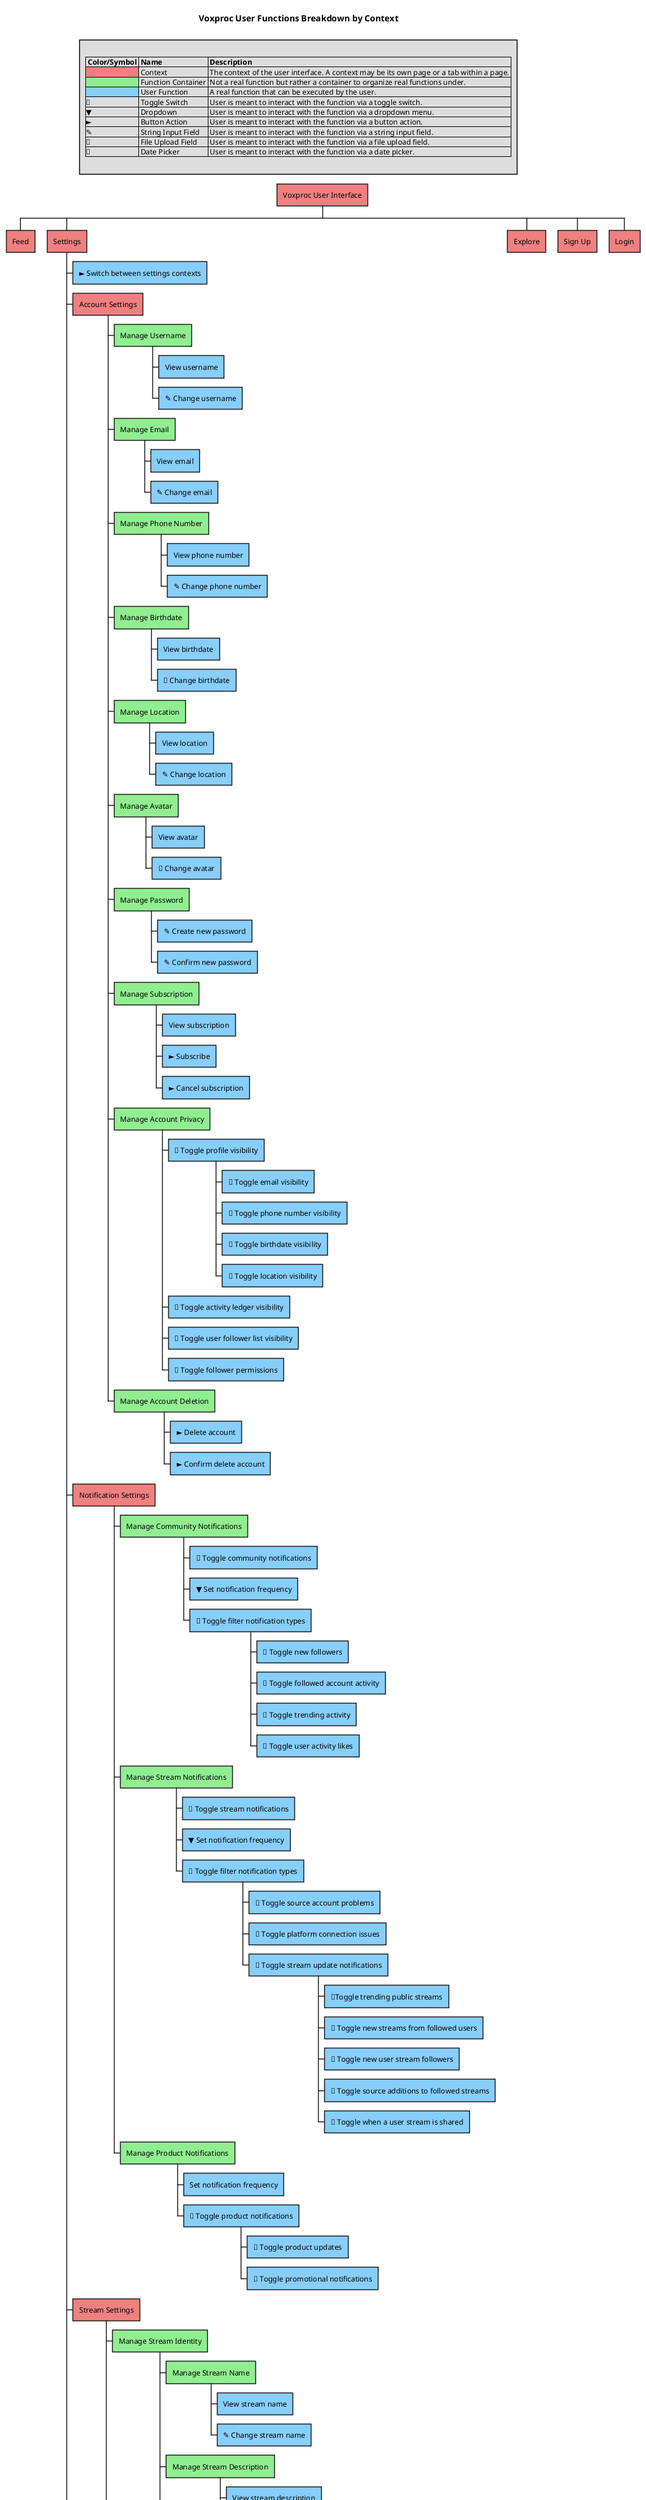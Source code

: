 @startwbs voxproc-user-functions

title Voxproc User Functions Breakdown by Context

legend top

  |= Color/Symbol |= Name |= Description |
  |<#LightCoral>| Context | The context of the user interface. A context may be its own page or a tab within a page. |
  |<#LightGreen>| Function Container | Not a real function but rather a container to organize real functions under. |
  |<#LightSkyBlue>| User Function | A real function that can be executed by the user. |
  |🔘| Toggle Switch | User is meant to interact with the function via a toggle switch. |
  |▼| Dropdown | User is meant to interact with the function via a dropdown menu. |
  |►| Button Action | User is meant to interact with the function via a button action. |
  |✎| String Input Field | User is meant to interact with the function via a string input field. |
  |📁| File Upload Field | User is meant to interact with the function via a file upload field. |
  |📅| Date Picker | User is meant to interact with the function via a date picker. |
  
endlegend

*[#LightCoral] Voxproc User Interface

'--------------------FEED--------------------
**[#LightCoral] Feed

'--------------------SETTINGS--------------------
**[#LightCoral] Settings
***[#LightSkyBlue] ► Switch between settings contexts
'### ACCOUNT SETTINGS
***[#LightCoral] Account Settings
****[#LightGreen] Manage Username
*****[#LightSkyBlue] View username
*****[#LightSkyBlue] ✎ Change username
****[#LightGreen] Manage Email
*****[#LightSkyBlue] View email
*****[#LightSkyBlue] ✎ Change email
****[#LightGreen] Manage Phone Number
*****[#LightSkyBlue] View phone number
*****[#LightSkyBlue] ✎ Change phone number
****[#LightGreen] Manage Birthdate
*****[#LightSkyBlue] View birthdate
*****[#LightSkyBlue] 📅 Change birthdate
****[#LightGreen] Manage Location
*****[#LightSkyBlue] View location
*****[#LightSkyBlue] ✎ Change location
****[#LightGreen] Manage Avatar
*****[#LightSkyBlue] View avatar
*****[#LightSkyBlue] 📁 Change avatar
****[#LightGreen] Manage Password
*****[#LightSkyBlue] ✎ Create new password
*****[#LightSkyBlue] ✎ Confirm new password
****[#LightGreen] Manage Subscription
*****[#LightSkyBlue] View subscription
*****[#LightSkyBlue] ► Subscribe
*****[#LightSkyBlue] ► Cancel subscription
****[#LightGreen] Manage Account Privacy
*****[#LightSkyBlue] 🔘 Toggle profile visibility
******[#LightSkyBlue] 🔘 Toggle email visibility
******[#LightSkyBlue] 🔘 Toggle phone number visibility
******[#LightSkyBlue] 🔘 Toggle birthdate visibility
******[#LightSkyBlue] 🔘 Toggle location visibility
*****[#LightSkyBlue] 🔘 Toggle activity ledger visibility
*****[#LightSkyBlue] 🔘 Toggle user follower list visibility
*****[#LightSkyBlue] 🔘 Toggle follower permissions
****[#LightGreen] Manage Account Deletion
*****[#LightSkyBlue] ► Delete account
*****[#LightSkyBlue] ► Confirm delete account
'### NOTIFICATION SETTINGS
***[#LightCoral] Notification Settings
****[#LightGreen] Manage Community Notifications
*****[#LightSkyBlue] 🔘 Toggle community notifications
*****[#LightSkyBlue] ▼ Set notification frequency
*****[#LightSkyBlue] 🔘 Toggle filter notification types
******[#LightSkyBlue] 🔘 Toggle new followers
******[#LightSkyBlue] 🔘 Toggle followed account activity
******[#LightSkyBlue] 🔘 Toggle trending activity
******[#LightSkyBlue] 🔘 Toggle user activity likes
'### STREAM SETTINGS
****[#LightGreen] Manage Stream Notifications
*****[#LightSkyBlue] 🔘 Toggle stream notifications
*****[#LightSkyBlue] ▼ Set notification frequency
*****[#LightSkyBlue] 🔘 Toggle filter notification types
******[#LightSkyBlue] 🔘 Toggle source account problems
******[#LightSkyBlue] 🔘 Toggle platform connection issues
******[#LightSkyBlue] 🔘 Toggle stream update notifications
*******[#LightSkyBlue] 🔘Toggle trending public streams
*******[#LightSkyBlue] 🔘 Toggle new streams from followed users
*******[#LightSkyBlue] 🔘 Toggle new user stream followers
*******[#LightSkyBlue] 🔘 Toggle source additions to followed streams
*******[#LightSkyBlue] 🔘 Toggle when a user stream is shared
****[#LightGreen] Manage Product Notifications
*****[#LightSkyBlue] Set notification frequency
*****[#LightSkyBlue] 🔘 Toggle product notifications
******[#LightSkyBlue] 🔘 Toggle product updates
******[#LightSkyBlue] 🔘 Toggle promotional notifications
***[#LightCoral] Stream Settings
****[#LightGreen] Manage Stream Identity
*****[#LightGreen] Manage Stream Name
******[#LightSkyBlue] View stream name
******[#LightSkyBlue] ✎ Change stream name
*****[#LightGreen] Manage Stream Description
******[#LightSkyBlue] View stream description
******[#LightSkyBlue] ✎ Change stream description
*****[#LightGreen] Manage Stream Tags
******[#LightSkyBlue] View stream tags
******[#LightSkyBlue] ✎ Add stream tag
******[#LightSkyBlue] ► Remove stream tag
*****[#LightGreen] Manage Stream Avatar
******[#LightSkyBlue] View stream avatar
******[#LightSkyBlue] 📁 Change stream avatar
****[#LightGreen] Manage Stream Sources
*****[#LightSkyBlue] View stream sources
*****[#LightGreen] Add stream source
******[#LightSkyBlue] ✎ Input account name
******[#LightSkyBlue] ▼ Input account source
*****[#LightSkyBlue] ► Remove stream source
****[#LightGreen] Manage Stream Personality
*****[#LightSkyBlue] View stream personality
*****[#LightSkyBlue] ▼ Change stream personality
****[#LightGreen] Manage Stream Language
*****[#LightSkyBlue] View stream language
*****[#LightSkyBlue] ▼ Change stream language
****[#LightGreen] Manage Stream Flow
*****[#LightSkyBlue] View stream flow
*****[#LightSkyBlue] ▼ Set stream interval
****[#LightGreen] Manage Stream Sounds
*****[#LightSkyBlue] View stream sounds
*****[#LightSkyBlue] ▼ Change stream sounds
****[#LightGreen] Manage Queue
*****[#LightSkyBlue] View maximum queue size
*****[#LightSkyBlue] ▼ Change maximum queue size
'### COMMUNITY SETTINGS
***[#LightCoral] Community Settings
****[#LightSkyBlue] 🔘 Toggle community participation
*****[#LightSkyBlue] 🔘 Toggle broadcast new user-created stream
*****[#LightSkyBlue] 🔘 Toggle broadcast changes to user-created streams
*****[#LightSkyBlue] 🔘 Toggle broadcast when user follows a stream
*****[#LightSkyBlue] 🔘 Toggle broadcast when user follows another user
*****[#LightSkyBlue] 🔘 Toggle broadcast when user likes a community post
*****[#LightSkyBlue] 🔘 Toggle broadcast when user likes a stream
*****[#LightSkyBlue] 🔘 Toggle broadcast what stream the user is listening to

'--------------------EXPLORE--------------------
**[#LightCoral] Explore

'--------------------SIGN UP--------------------
**[#LightCoral] Sign Up

'--------------------LOGIN--------------------
**[#LightCoral] Login

@endwbs
